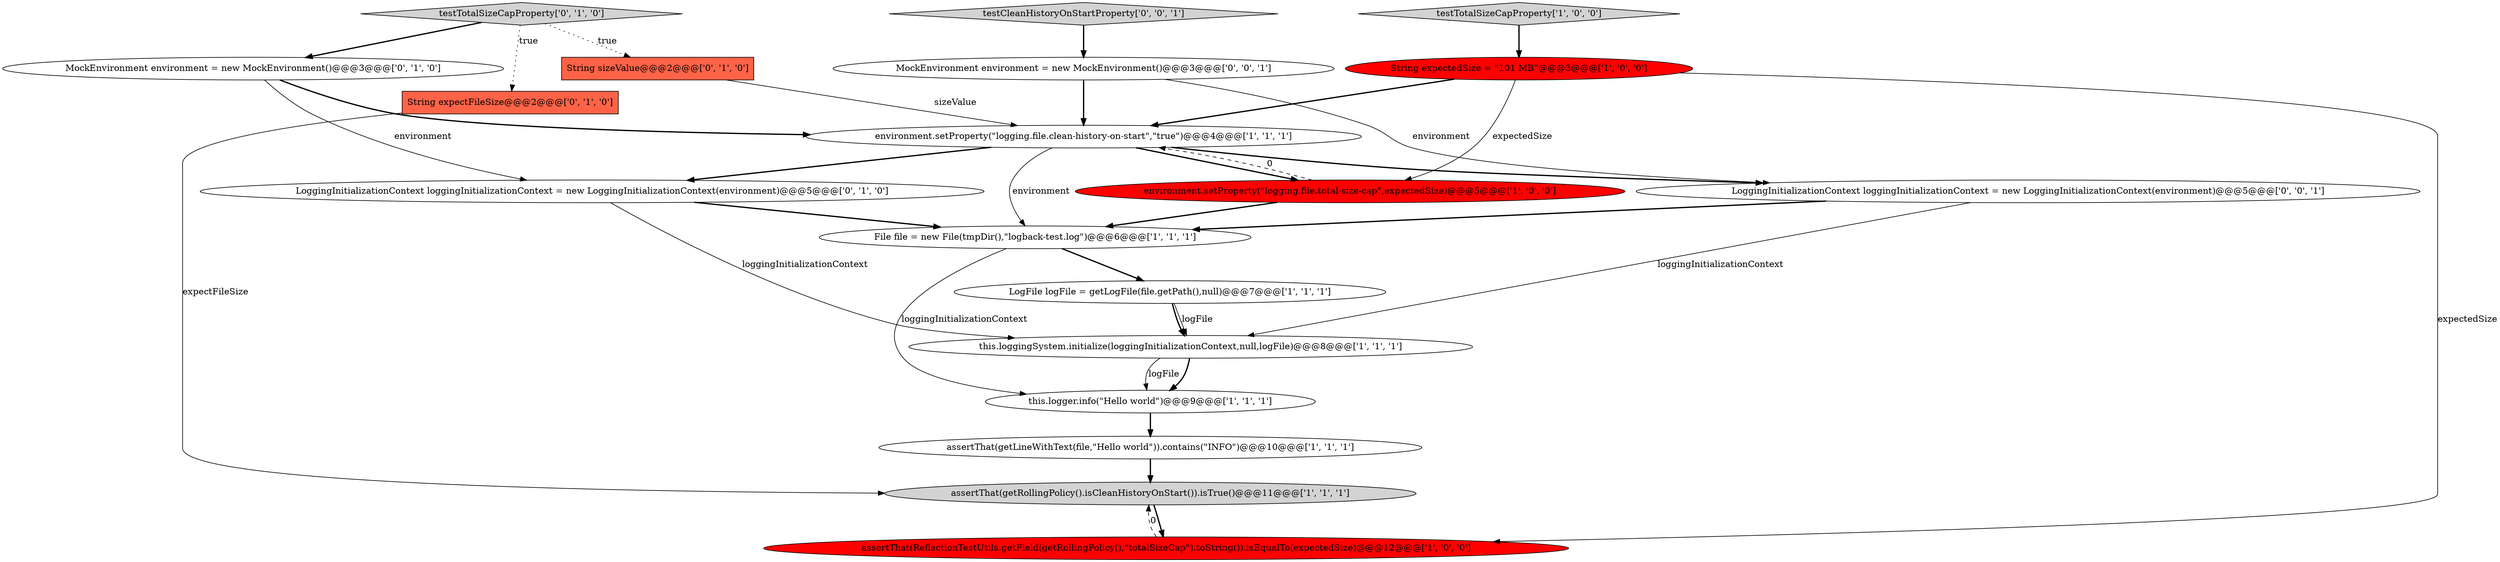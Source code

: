 digraph {
1 [style = filled, label = "assertThat(getLineWithText(file,\"Hello world\")).contains(\"INFO\")@@@10@@@['1', '1', '1']", fillcolor = white, shape = ellipse image = "AAA0AAABBB1BBB"];
8 [style = filled, label = "String expectedSize = \"101 MB\"@@@3@@@['1', '0', '0']", fillcolor = red, shape = ellipse image = "AAA1AAABBB1BBB"];
2 [style = filled, label = "this.loggingSystem.initialize(loggingInitializationContext,null,logFile)@@@8@@@['1', '1', '1']", fillcolor = white, shape = ellipse image = "AAA0AAABBB1BBB"];
17 [style = filled, label = "MockEnvironment environment = new MockEnvironment()@@@3@@@['0', '0', '1']", fillcolor = white, shape = ellipse image = "AAA0AAABBB3BBB"];
15 [style = filled, label = "testTotalSizeCapProperty['0', '1', '0']", fillcolor = lightgray, shape = diamond image = "AAA0AAABBB2BBB"];
12 [style = filled, label = "MockEnvironment environment = new MockEnvironment()@@@3@@@['0', '1', '0']", fillcolor = white, shape = ellipse image = "AAA0AAABBB2BBB"];
0 [style = filled, label = "File file = new File(tmpDir(),\"logback-test.log\")@@@6@@@['1', '1', '1']", fillcolor = white, shape = ellipse image = "AAA0AAABBB1BBB"];
4 [style = filled, label = "environment.setProperty(\"logging.file.clean-history-on-start\",\"true\")@@@4@@@['1', '1', '1']", fillcolor = white, shape = ellipse image = "AAA0AAABBB1BBB"];
3 [style = filled, label = "this.logger.info(\"Hello world\")@@@9@@@['1', '1', '1']", fillcolor = white, shape = ellipse image = "AAA0AAABBB1BBB"];
10 [style = filled, label = "LogFile logFile = getLogFile(file.getPath(),null)@@@7@@@['1', '1', '1']", fillcolor = white, shape = ellipse image = "AAA0AAABBB1BBB"];
13 [style = filled, label = "LoggingInitializationContext loggingInitializationContext = new LoggingInitializationContext(environment)@@@5@@@['0', '1', '0']", fillcolor = white, shape = ellipse image = "AAA0AAABBB2BBB"];
11 [style = filled, label = "String expectFileSize@@@2@@@['0', '1', '0']", fillcolor = tomato, shape = box image = "AAA0AAABBB2BBB"];
14 [style = filled, label = "String sizeValue@@@2@@@['0', '1', '0']", fillcolor = tomato, shape = box image = "AAA1AAABBB2BBB"];
16 [style = filled, label = "testCleanHistoryOnStartProperty['0', '0', '1']", fillcolor = lightgray, shape = diamond image = "AAA0AAABBB3BBB"];
9 [style = filled, label = "environment.setProperty(\"logging.file.total-size-cap\",expectedSize)@@@5@@@['1', '0', '0']", fillcolor = red, shape = ellipse image = "AAA1AAABBB1BBB"];
7 [style = filled, label = "testTotalSizeCapProperty['1', '0', '0']", fillcolor = lightgray, shape = diamond image = "AAA0AAABBB1BBB"];
18 [style = filled, label = "LoggingInitializationContext loggingInitializationContext = new LoggingInitializationContext(environment)@@@5@@@['0', '0', '1']", fillcolor = white, shape = ellipse image = "AAA0AAABBB3BBB"];
6 [style = filled, label = "assertThat(getRollingPolicy().isCleanHistoryOnStart()).isTrue()@@@11@@@['1', '1', '1']", fillcolor = lightgray, shape = ellipse image = "AAA0AAABBB1BBB"];
5 [style = filled, label = "assertThat(ReflectionTestUtils.getField(getRollingPolicy(),\"totalSizeCap\").toString()).isEqualTo(expectedSize)@@@12@@@['1', '0', '0']", fillcolor = red, shape = ellipse image = "AAA1AAABBB1BBB"];
4->9 [style = bold, label=""];
13->2 [style = solid, label="loggingInitializationContext"];
8->9 [style = solid, label="expectedSize"];
9->0 [style = bold, label=""];
9->4 [style = dashed, label="0"];
3->1 [style = bold, label=""];
0->3 [style = solid, label="loggingInitializationContext"];
12->13 [style = solid, label="environment"];
8->5 [style = solid, label="expectedSize"];
2->3 [style = bold, label=""];
4->13 [style = bold, label=""];
11->6 [style = solid, label="expectFileSize"];
14->4 [style = solid, label="sizeValue"];
17->18 [style = solid, label="environment"];
18->2 [style = solid, label="loggingInitializationContext"];
4->18 [style = bold, label=""];
16->17 [style = bold, label=""];
15->14 [style = dotted, label="true"];
7->8 [style = bold, label=""];
4->0 [style = solid, label="environment"];
6->5 [style = bold, label=""];
0->10 [style = bold, label=""];
1->6 [style = bold, label=""];
5->6 [style = dashed, label="0"];
12->4 [style = bold, label=""];
15->11 [style = dotted, label="true"];
10->2 [style = solid, label="logFile"];
10->2 [style = bold, label=""];
15->12 [style = bold, label=""];
8->4 [style = bold, label=""];
18->0 [style = bold, label=""];
17->4 [style = bold, label=""];
2->3 [style = solid, label="logFile"];
13->0 [style = bold, label=""];
}
